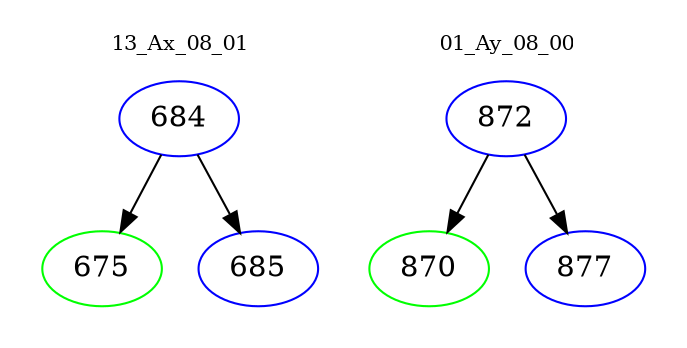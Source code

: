 digraph{
subgraph cluster_0 {
color = white
label = "13_Ax_08_01";
fontsize=10;
T0_684 [label="684", color="blue"]
T0_684 -> T0_675 [color="black"]
T0_675 [label="675", color="green"]
T0_684 -> T0_685 [color="black"]
T0_685 [label="685", color="blue"]
}
subgraph cluster_1 {
color = white
label = "01_Ay_08_00";
fontsize=10;
T1_872 [label="872", color="blue"]
T1_872 -> T1_870 [color="black"]
T1_870 [label="870", color="green"]
T1_872 -> T1_877 [color="black"]
T1_877 [label="877", color="blue"]
}
}
